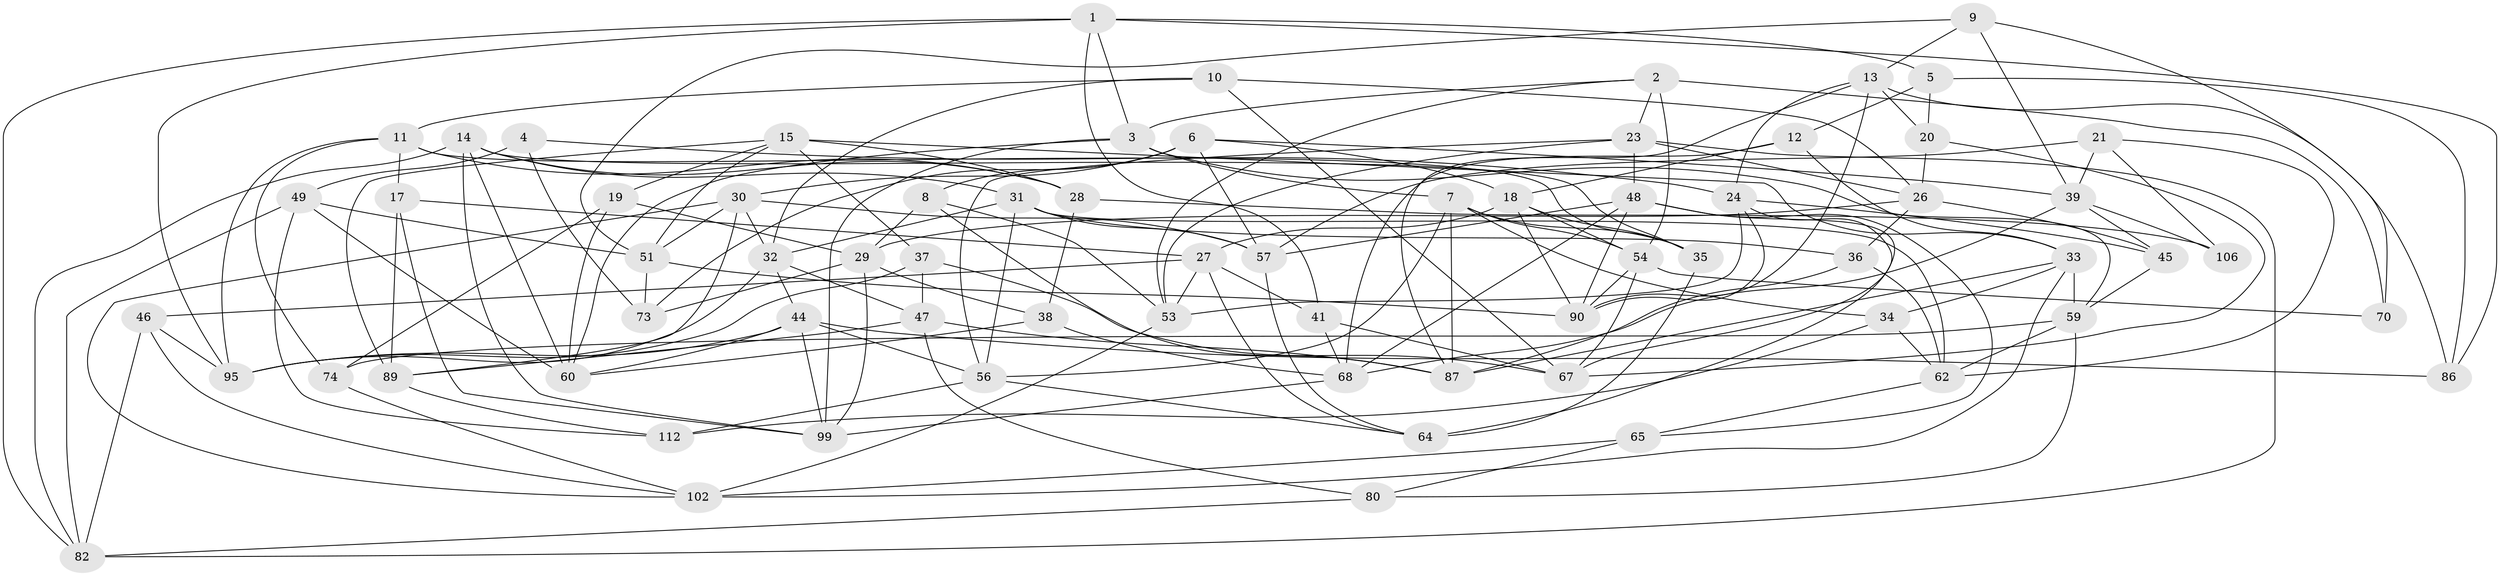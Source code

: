 // original degree distribution, {4: 1.0}
// Generated by graph-tools (version 1.1) at 2025/42/03/06/25 10:42:18]
// undirected, 69 vertices, 177 edges
graph export_dot {
graph [start="1"]
  node [color=gray90,style=filled];
  1 [super="+42"];
  2 [super="+22"];
  3 [super="+72"];
  4;
  5;
  6 [super="+16"];
  7 [super="+50"];
  8;
  9;
  10;
  11 [super="+96"];
  12;
  13 [super="+107"];
  14 [super="+98"];
  15 [super="+55"];
  17;
  18 [super="+58"];
  19;
  20;
  21;
  23 [super="+25"];
  24 [super="+85"];
  26 [super="+94"];
  27 [super="+109"];
  28 [super="+101"];
  29 [super="+110"];
  30 [super="+43"];
  31 [super="+81"];
  32 [super="+76"];
  33 [super="+61"];
  34;
  35 [super="+40"];
  36;
  37;
  38;
  39 [super="+113"];
  41;
  44 [super="+52"];
  45;
  46;
  47 [super="+103"];
  48 [super="+71"];
  49 [super="+75"];
  51 [super="+69"];
  53 [super="+78"];
  54 [super="+97"];
  56 [super="+83"];
  57 [super="+79"];
  59 [super="+63"];
  60 [super="+111"];
  62 [super="+77"];
  64 [super="+66"];
  65;
  67 [super="+88"];
  68 [super="+92"];
  70;
  73;
  74;
  80;
  82 [super="+84"];
  86;
  87 [super="+100"];
  89 [super="+93"];
  90 [super="+91"];
  95 [super="+104"];
  99 [super="+105"];
  102 [super="+108"];
  106;
  112;
  1 -- 41;
  1 -- 86;
  1 -- 95;
  1 -- 82;
  1 -- 3;
  1 -- 5;
  2 -- 70 [weight=2];
  2 -- 3;
  2 -- 54;
  2 -- 53;
  2 -- 23;
  3 -- 99;
  3 -- 60;
  3 -- 59;
  3 -- 7;
  4 -- 49 [weight=2];
  4 -- 24;
  4 -- 73;
  5 -- 20;
  5 -- 86;
  5 -- 12;
  6 -- 73;
  6 -- 57;
  6 -- 30;
  6 -- 8;
  6 -- 18;
  6 -- 39;
  7 -- 34;
  7 -- 87;
  7 -- 54;
  7 -- 56;
  7 -- 35;
  8 -- 87;
  8 -- 53;
  8 -- 29;
  9 -- 13;
  9 -- 70;
  9 -- 39;
  9 -- 51;
  10 -- 32;
  10 -- 26;
  10 -- 67;
  10 -- 11;
  11 -- 17;
  11 -- 74;
  11 -- 28;
  11 -- 35;
  11 -- 95;
  12 -- 68;
  12 -- 18;
  12 -- 33;
  13 -- 90;
  13 -- 87;
  13 -- 24;
  13 -- 20;
  13 -- 86;
  14 -- 28;
  14 -- 99;
  14 -- 35;
  14 -- 82;
  14 -- 60;
  14 -- 31;
  15 -- 19;
  15 -- 33;
  15 -- 37;
  15 -- 89;
  15 -- 51;
  15 -- 28;
  17 -- 27;
  17 -- 89;
  17 -- 99;
  18 -- 27;
  18 -- 54;
  18 -- 35;
  18 -- 90;
  19 -- 74;
  19 -- 29;
  19 -- 60;
  20 -- 67;
  20 -- 26;
  21 -- 106;
  21 -- 39;
  21 -- 57;
  21 -- 62;
  23 -- 26;
  23 -- 82;
  23 -- 53;
  23 -- 56;
  23 -- 48;
  24 -- 67;
  24 -- 45;
  24 -- 90;
  24 -- 53;
  26 -- 29;
  26 -- 36;
  26 -- 45;
  27 -- 46;
  27 -- 64;
  27 -- 41;
  27 -- 53;
  28 -- 106 [weight=2];
  28 -- 38;
  29 -- 38;
  29 -- 73;
  29 -- 99;
  30 -- 57;
  30 -- 51;
  30 -- 89;
  30 -- 32;
  30 -- 102;
  31 -- 32;
  31 -- 36;
  31 -- 57;
  31 -- 56;
  31 -- 62;
  32 -- 47;
  32 -- 44;
  32 -- 95;
  33 -- 87;
  33 -- 34;
  33 -- 59;
  33 -- 102;
  34 -- 62;
  34 -- 112;
  35 -- 64 [weight=2];
  36 -- 62;
  36 -- 87;
  37 -- 67;
  37 -- 47;
  37 -- 95;
  38 -- 60;
  38 -- 68;
  39 -- 45;
  39 -- 106;
  39 -- 68;
  41 -- 67;
  41 -- 68;
  44 -- 95;
  44 -- 86;
  44 -- 56;
  44 -- 99;
  44 -- 60;
  45 -- 59;
  46 -- 82;
  46 -- 102;
  46 -- 95;
  47 -- 80;
  47 -- 87;
  47 -- 89 [weight=2];
  48 -- 64;
  48 -- 90;
  48 -- 57;
  48 -- 68;
  48 -- 65;
  49 -- 112;
  49 -- 60;
  49 -- 82;
  49 -- 51;
  51 -- 73;
  51 -- 90;
  53 -- 102;
  54 -- 90;
  54 -- 67;
  54 -- 70;
  56 -- 64;
  56 -- 112;
  57 -- 64;
  59 -- 80;
  59 -- 62;
  59 -- 74;
  62 -- 65;
  65 -- 80;
  65 -- 102;
  68 -- 99;
  74 -- 102;
  80 -- 82;
  89 -- 112;
}
